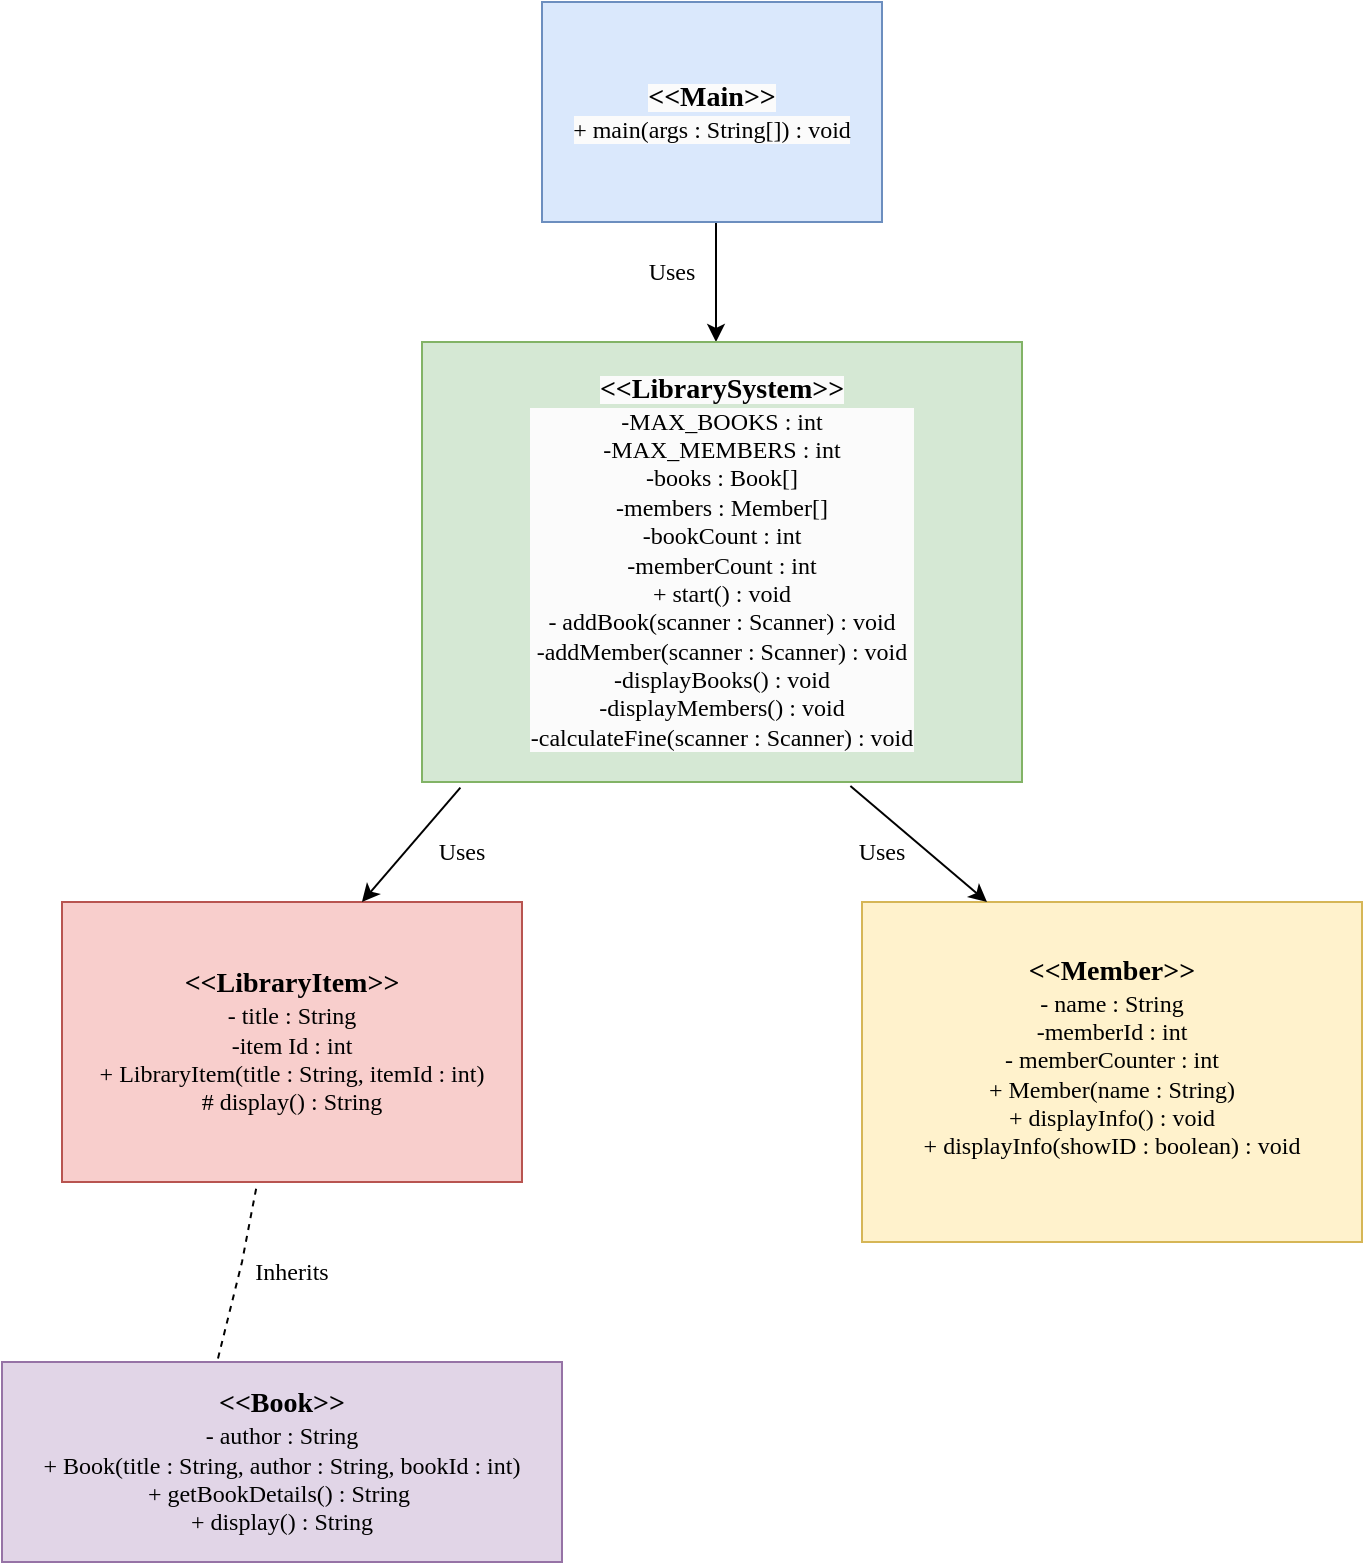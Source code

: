 <mxfile version="25.0.3">
  <diagram name="Page-1" id="qeQVHZqKcxKfxSdvYnSs">
    <mxGraphModel dx="999" dy="835" grid="1" gridSize="10" guides="1" tooltips="1" connect="1" arrows="1" fold="1" page="1" pageScale="1" pageWidth="850" pageHeight="1100" math="0" shadow="0">
      <root>
        <mxCell id="0" />
        <mxCell id="1" parent="0" />
        <mxCell id="I67QqfUMZlMEjNue5ySR-4" value="" style="endArrow=classic;html=1;rounded=0;" edge="1" parent="1">
          <mxGeometry width="50" height="50" relative="1" as="geometry">
            <mxPoint x="397" y="130" as="sourcePoint" />
            <mxPoint x="397" y="190" as="targetPoint" />
          </mxGeometry>
        </mxCell>
        <mxCell id="I67QqfUMZlMEjNue5ySR-6" value="&lt;span style=&quot;color: rgb(0, 0, 0); font-style: normal; font-variant-ligatures: normal; font-variant-caps: normal; letter-spacing: normal; orphans: 2; text-align: center; text-indent: 0px; text-transform: none; widows: 2; word-spacing: 0px; -webkit-text-stroke-width: 0px; white-space: normal; background-color: rgb(251, 251, 251); text-decoration-thickness: initial; text-decoration-style: initial; text-decoration-color: initial; float: none; display: inline !important;&quot;&gt;&lt;font style=&quot;font-size: 14px;&quot; face=&quot;Times New Roman&quot;&gt;&lt;b style=&quot;&quot;&gt;&amp;lt;&amp;lt;Main&amp;gt;&amp;gt;&lt;/b&gt;&lt;/font&gt;&lt;/span&gt;&lt;div style=&quot;forced-color-adjust: none; color: rgb(0, 0, 0); font-size: 12px; font-style: normal; font-variant-ligatures: normal; font-variant-caps: normal; font-weight: 400; letter-spacing: normal; orphans: 2; text-align: center; text-indent: 0px; text-transform: none; widows: 2; word-spacing: 0px; -webkit-text-stroke-width: 0px; white-space: normal; background-color: rgb(251, 251, 251); text-decoration-thickness: initial; text-decoration-style: initial; text-decoration-color: initial;&quot;&gt;&lt;font face=&quot;Times New Roman&quot;&gt;+ main(args : String[]) : void&lt;/font&gt;&lt;/div&gt;" style="rounded=0;whiteSpace=wrap;html=1;fillColor=#dae8fc;strokeColor=#6c8ebf;" vertex="1" parent="1">
          <mxGeometry x="310" y="20" width="170" height="110" as="geometry" />
        </mxCell>
        <mxCell id="I67QqfUMZlMEjNue5ySR-7" value="&lt;span style=&quot;color: rgb(0, 0, 0); font-style: normal; font-variant-ligatures: normal; font-variant-caps: normal; letter-spacing: normal; orphans: 2; text-align: center; text-indent: 0px; text-transform: none; widows: 2; word-spacing: 0px; -webkit-text-stroke-width: 0px; white-space: normal; background-color: rgb(251, 251, 251); text-decoration-thickness: initial; text-decoration-style: initial; text-decoration-color: initial; float: none; display: inline !important;&quot;&gt;&lt;font style=&quot;font-size: 14px;&quot; face=&quot;Times New Roman&quot;&gt;&lt;b style=&quot;&quot;&gt;&amp;lt;&amp;lt;LibrarySystem&amp;gt;&amp;gt;&lt;/b&gt;&lt;/font&gt;&lt;/span&gt;&lt;div style=&quot;forced-color-adjust: none; color: rgb(0, 0, 0); font-size: 12px; font-style: normal; font-variant-ligatures: normal; font-variant-caps: normal; font-weight: 400; letter-spacing: normal; orphans: 2; text-align: center; text-indent: 0px; text-transform: none; widows: 2; word-spacing: 0px; -webkit-text-stroke-width: 0px; white-space: normal; background-color: rgb(251, 251, 251); text-decoration-thickness: initial; text-decoration-style: initial; text-decoration-color: initial;&quot;&gt;&lt;font face=&quot;Times New Roman&quot;&gt;-MAX_BOOKS : int&lt;/font&gt;&lt;/div&gt;&lt;div style=&quot;forced-color-adjust: none; color: rgb(0, 0, 0); font-size: 12px; font-style: normal; font-variant-ligatures: normal; font-variant-caps: normal; font-weight: 400; letter-spacing: normal; orphans: 2; text-align: center; text-indent: 0px; text-transform: none; widows: 2; word-spacing: 0px; -webkit-text-stroke-width: 0px; white-space: normal; background-color: rgb(251, 251, 251); text-decoration-thickness: initial; text-decoration-style: initial; text-decoration-color: initial;&quot;&gt;&lt;font face=&quot;Times New Roman&quot;&gt;-MAX_MEMBERS : int&lt;/font&gt;&lt;/div&gt;&lt;div style=&quot;forced-color-adjust: none; color: rgb(0, 0, 0); font-size: 12px; font-style: normal; font-variant-ligatures: normal; font-variant-caps: normal; font-weight: 400; letter-spacing: normal; orphans: 2; text-align: center; text-indent: 0px; text-transform: none; widows: 2; word-spacing: 0px; -webkit-text-stroke-width: 0px; white-space: normal; background-color: rgb(251, 251, 251); text-decoration-thickness: initial; text-decoration-style: initial; text-decoration-color: initial;&quot;&gt;&lt;font face=&quot;Times New Roman&quot;&gt;-books : Book[]&lt;/font&gt;&lt;/div&gt;&lt;div style=&quot;forced-color-adjust: none; color: rgb(0, 0, 0); font-size: 12px; font-style: normal; font-variant-ligatures: normal; font-variant-caps: normal; font-weight: 400; letter-spacing: normal; orphans: 2; text-align: center; text-indent: 0px; text-transform: none; widows: 2; word-spacing: 0px; -webkit-text-stroke-width: 0px; white-space: normal; background-color: rgb(251, 251, 251); text-decoration-thickness: initial; text-decoration-style: initial; text-decoration-color: initial;&quot;&gt;&lt;font face=&quot;Times New Roman&quot;&gt;-members : Member[]&lt;/font&gt;&lt;/div&gt;&lt;div style=&quot;forced-color-adjust: none; color: rgb(0, 0, 0); font-size: 12px; font-style: normal; font-variant-ligatures: normal; font-variant-caps: normal; font-weight: 400; letter-spacing: normal; orphans: 2; text-align: center; text-indent: 0px; text-transform: none; widows: 2; word-spacing: 0px; -webkit-text-stroke-width: 0px; white-space: normal; background-color: rgb(251, 251, 251); text-decoration-thickness: initial; text-decoration-style: initial; text-decoration-color: initial;&quot;&gt;&lt;font face=&quot;Times New Roman&quot;&gt;-bookCount : int&lt;/font&gt;&lt;/div&gt;&lt;div style=&quot;forced-color-adjust: none; color: rgb(0, 0, 0); font-size: 12px; font-style: normal; font-variant-ligatures: normal; font-variant-caps: normal; font-weight: 400; letter-spacing: normal; orphans: 2; text-align: center; text-indent: 0px; text-transform: none; widows: 2; word-spacing: 0px; -webkit-text-stroke-width: 0px; white-space: normal; background-color: rgb(251, 251, 251); text-decoration-thickness: initial; text-decoration-style: initial; text-decoration-color: initial;&quot;&gt;&lt;font face=&quot;Times New Roman&quot;&gt;-memberCount : int&lt;/font&gt;&lt;/div&gt;&lt;div style=&quot;forced-color-adjust: none; color: rgb(0, 0, 0); font-size: 12px; font-style: normal; font-variant-ligatures: normal; font-variant-caps: normal; font-weight: 400; letter-spacing: normal; orphans: 2; text-align: center; text-indent: 0px; text-transform: none; widows: 2; word-spacing: 0px; -webkit-text-stroke-width: 0px; white-space: normal; background-color: rgb(251, 251, 251); text-decoration-thickness: initial; text-decoration-style: initial; text-decoration-color: initial;&quot;&gt;&lt;font face=&quot;Times New Roman&quot;&gt;+ start() : void&lt;/font&gt;&lt;/div&gt;&lt;div style=&quot;forced-color-adjust: none; color: rgb(0, 0, 0); font-size: 12px; font-style: normal; font-variant-ligatures: normal; font-variant-caps: normal; font-weight: 400; letter-spacing: normal; orphans: 2; text-align: center; text-indent: 0px; text-transform: none; widows: 2; word-spacing: 0px; -webkit-text-stroke-width: 0px; white-space: normal; background-color: rgb(251, 251, 251); text-decoration-thickness: initial; text-decoration-style: initial; text-decoration-color: initial;&quot;&gt;&lt;font face=&quot;Times New Roman&quot;&gt;- addBook(scanner : Scanner) : void&lt;/font&gt;&lt;/div&gt;&lt;div style=&quot;forced-color-adjust: none; color: rgb(0, 0, 0); font-size: 12px; font-style: normal; font-variant-ligatures: normal; font-variant-caps: normal; font-weight: 400; letter-spacing: normal; orphans: 2; text-align: center; text-indent: 0px; text-transform: none; widows: 2; word-spacing: 0px; -webkit-text-stroke-width: 0px; white-space: normal; background-color: rgb(251, 251, 251); text-decoration-thickness: initial; text-decoration-style: initial; text-decoration-color: initial;&quot;&gt;&lt;font face=&quot;Times New Roman&quot;&gt;-addMember(scanner : Scanner) : void&lt;/font&gt;&lt;/div&gt;&lt;div style=&quot;forced-color-adjust: none; color: rgb(0, 0, 0); font-size: 12px; font-style: normal; font-variant-ligatures: normal; font-variant-caps: normal; font-weight: 400; letter-spacing: normal; orphans: 2; text-align: center; text-indent: 0px; text-transform: none; widows: 2; word-spacing: 0px; -webkit-text-stroke-width: 0px; white-space: normal; background-color: rgb(251, 251, 251); text-decoration-thickness: initial; text-decoration-style: initial; text-decoration-color: initial;&quot;&gt;&lt;font face=&quot;Times New Roman&quot;&gt;-displayBooks() : void&lt;/font&gt;&lt;/div&gt;&lt;div style=&quot;forced-color-adjust: none; color: rgb(0, 0, 0); font-size: 12px; font-style: normal; font-variant-ligatures: normal; font-variant-caps: normal; font-weight: 400; letter-spacing: normal; orphans: 2; text-align: center; text-indent: 0px; text-transform: none; widows: 2; word-spacing: 0px; -webkit-text-stroke-width: 0px; white-space: normal; background-color: rgb(251, 251, 251); text-decoration-thickness: initial; text-decoration-style: initial; text-decoration-color: initial;&quot;&gt;&lt;font face=&quot;Times New Roman&quot;&gt;-displayMembers() : void&lt;/font&gt;&lt;/div&gt;&lt;div style=&quot;forced-color-adjust: none; color: rgb(0, 0, 0); font-size: 12px; font-style: normal; font-variant-ligatures: normal; font-variant-caps: normal; font-weight: 400; letter-spacing: normal; orphans: 2; text-align: center; text-indent: 0px; text-transform: none; widows: 2; word-spacing: 0px; -webkit-text-stroke-width: 0px; white-space: normal; background-color: rgb(251, 251, 251); text-decoration-thickness: initial; text-decoration-style: initial; text-decoration-color: initial;&quot;&gt;&lt;font face=&quot;Times New Roman&quot;&gt;-calculateFine(scanner : Scanner) : void&lt;/font&gt;&lt;/div&gt;" style="rounded=0;whiteSpace=wrap;html=1;fillColor=#d5e8d4;strokeColor=#82b366;" vertex="1" parent="1">
          <mxGeometry x="250" y="190" width="300" height="220" as="geometry" />
        </mxCell>
        <mxCell id="I67QqfUMZlMEjNue5ySR-8" value="&lt;font style=&quot;font-size: 14px;&quot; face=&quot;Times New Roman&quot;&gt;&lt;b style=&quot;&quot;&gt;&amp;lt;&amp;lt;LibraryItem&amp;gt;&amp;gt;&lt;/b&gt;&lt;/font&gt;&lt;div&gt;&lt;font face=&quot;Times New Roman&quot;&gt;- title : String&lt;/font&gt;&lt;/div&gt;&lt;div&gt;&lt;font face=&quot;Times New Roman&quot;&gt;-item Id : int&lt;/font&gt;&lt;/div&gt;&lt;div&gt;&lt;font face=&quot;Times New Roman&quot;&gt;+ LibraryItem(title : String, itemId : int)&lt;/font&gt;&lt;/div&gt;&lt;div&gt;&lt;font face=&quot;Times New Roman&quot;&gt;# display() : String&lt;/font&gt;&lt;/div&gt;" style="rounded=0;whiteSpace=wrap;html=1;fillColor=#f8cecc;strokeColor=#b85450;" vertex="1" parent="1">
          <mxGeometry x="70" y="470" width="230" height="140" as="geometry" />
        </mxCell>
        <mxCell id="I67QqfUMZlMEjNue5ySR-9" value="" style="endArrow=classic;html=1;rounded=0;exitX=0.064;exitY=1.013;exitDx=0;exitDy=0;exitPerimeter=0;entryX=0.652;entryY=0;entryDx=0;entryDy=0;entryPerimeter=0;" edge="1" parent="1" source="I67QqfUMZlMEjNue5ySR-7" target="I67QqfUMZlMEjNue5ySR-8">
          <mxGeometry width="50" height="50" relative="1" as="geometry">
            <mxPoint x="223.6" y="450.36" as="sourcePoint" />
            <mxPoint x="210" y="460" as="targetPoint" />
          </mxGeometry>
        </mxCell>
        <mxCell id="I67QqfUMZlMEjNue5ySR-10" value="&lt;font style=&quot;font-size: 14px;&quot; face=&quot;Times New Roman&quot;&gt;&lt;b style=&quot;&quot;&gt;&amp;lt;&amp;lt;Member&amp;gt;&amp;gt;&lt;/b&gt;&lt;/font&gt;&lt;div&gt;&lt;font face=&quot;Times New Roman&quot;&gt;- name : String&lt;/font&gt;&lt;/div&gt;&lt;div&gt;&lt;font face=&quot;Times New Roman&quot;&gt;-memberId : int&lt;/font&gt;&lt;/div&gt;&lt;div&gt;&lt;font face=&quot;Times New Roman&quot;&gt;- memberCounter : int&lt;/font&gt;&lt;/div&gt;&lt;div&gt;&lt;font face=&quot;Times New Roman&quot;&gt;+ Member(name : String)&lt;/font&gt;&lt;/div&gt;&lt;div&gt;&lt;font face=&quot;Times New Roman&quot;&gt;+ displayInfo() : void&lt;/font&gt;&lt;/div&gt;&lt;div&gt;&lt;font face=&quot;Times New Roman&quot;&gt;+ displayInfo(showID : boolean) : void&lt;/font&gt;&lt;/div&gt;&lt;div&gt;&lt;font face=&quot;Times New Roman&quot;&gt;&lt;br&gt;&lt;/font&gt;&lt;/div&gt;" style="rounded=0;whiteSpace=wrap;html=1;fillColor=#fff2cc;strokeColor=#d6b656;" vertex="1" parent="1">
          <mxGeometry x="470" y="470" width="250" height="170" as="geometry" />
        </mxCell>
        <mxCell id="I67QqfUMZlMEjNue5ySR-11" value="" style="endArrow=classic;html=1;rounded=0;exitX=0.714;exitY=1.009;exitDx=0;exitDy=0;exitPerimeter=0;entryX=0.25;entryY=0;entryDx=0;entryDy=0;" edge="1" parent="1" source="I67QqfUMZlMEjNue5ySR-7" target="I67QqfUMZlMEjNue5ySR-10">
          <mxGeometry width="50" height="50" relative="1" as="geometry">
            <mxPoint x="370" y="470" as="sourcePoint" />
            <mxPoint x="540" y="460" as="targetPoint" />
          </mxGeometry>
        </mxCell>
        <mxCell id="I67QqfUMZlMEjNue5ySR-13" value="&lt;font style=&quot;font-size: 14px;&quot; face=&quot;Times New Roman&quot;&gt;&lt;b style=&quot;&quot;&gt;&amp;lt;&amp;lt;Book&amp;gt;&amp;gt;&lt;/b&gt;&lt;/font&gt;&lt;div&gt;&lt;font face=&quot;Times New Roman&quot;&gt;- author : String&lt;/font&gt;&lt;/div&gt;&lt;div&gt;&lt;font face=&quot;Times New Roman&quot;&gt;+ Book(title : String, author : String, bookId : int)&lt;/font&gt;&lt;/div&gt;&lt;div&gt;&lt;font face=&quot;Times New Roman&quot;&gt;+ getBookDetails() : String&amp;nbsp;&lt;/font&gt;&lt;/div&gt;&lt;div&gt;&lt;font face=&quot;Times New Roman&quot;&gt;+ display() : String&lt;/font&gt;&lt;/div&gt;" style="rounded=0;whiteSpace=wrap;html=1;fillColor=#e1d5e7;strokeColor=#9673a6;" vertex="1" parent="1">
          <mxGeometry x="40" y="700" width="280" height="100" as="geometry" />
        </mxCell>
        <mxCell id="I67QqfUMZlMEjNue5ySR-14" value="&lt;font face=&quot;Times New Roman&quot;&gt;Inherits&lt;/font&gt;" style="text;html=1;align=center;verticalAlign=middle;whiteSpace=wrap;rounded=0;" vertex="1" parent="1">
          <mxGeometry x="155" y="640" width="60" height="30" as="geometry" />
        </mxCell>
        <mxCell id="I67QqfUMZlMEjNue5ySR-17" value="&lt;font face=&quot;Times New Roman&quot;&gt;Uses&lt;/font&gt;" style="text;html=1;align=center;verticalAlign=middle;whiteSpace=wrap;rounded=0;" vertex="1" parent="1">
          <mxGeometry x="240" y="430" width="60" height="30" as="geometry" />
        </mxCell>
        <mxCell id="I67QqfUMZlMEjNue5ySR-18" value="&lt;font face=&quot;Times New Roman&quot;&gt;Uses&lt;/font&gt;" style="text;html=1;align=center;verticalAlign=middle;whiteSpace=wrap;rounded=0;" vertex="1" parent="1">
          <mxGeometry x="450" y="430" width="60" height="30" as="geometry" />
        </mxCell>
        <mxCell id="I67QqfUMZlMEjNue5ySR-19" value="&lt;font face=&quot;Times New Roman&quot;&gt;Uses&lt;/font&gt;" style="text;html=1;align=center;verticalAlign=middle;whiteSpace=wrap;rounded=0;" vertex="1" parent="1">
          <mxGeometry x="340" y="140" width="70" height="30" as="geometry" />
        </mxCell>
        <mxCell id="I67QqfUMZlMEjNue5ySR-20" value="" style="endArrow=none;dashed=1;html=1;rounded=0;exitX=0.422;exitY=1.024;exitDx=0;exitDy=0;exitPerimeter=0;entryX=0.385;entryY=-0.01;entryDx=0;entryDy=0;entryPerimeter=0;" edge="1" parent="1" source="I67QqfUMZlMEjNue5ySR-8" target="I67QqfUMZlMEjNue5ySR-13">
          <mxGeometry width="50" height="50" relative="1" as="geometry">
            <mxPoint x="340" y="600" as="sourcePoint" />
            <mxPoint x="150" y="690" as="targetPoint" />
            <Array as="points">
              <mxPoint x="160" y="650" />
            </Array>
          </mxGeometry>
        </mxCell>
      </root>
    </mxGraphModel>
  </diagram>
</mxfile>
